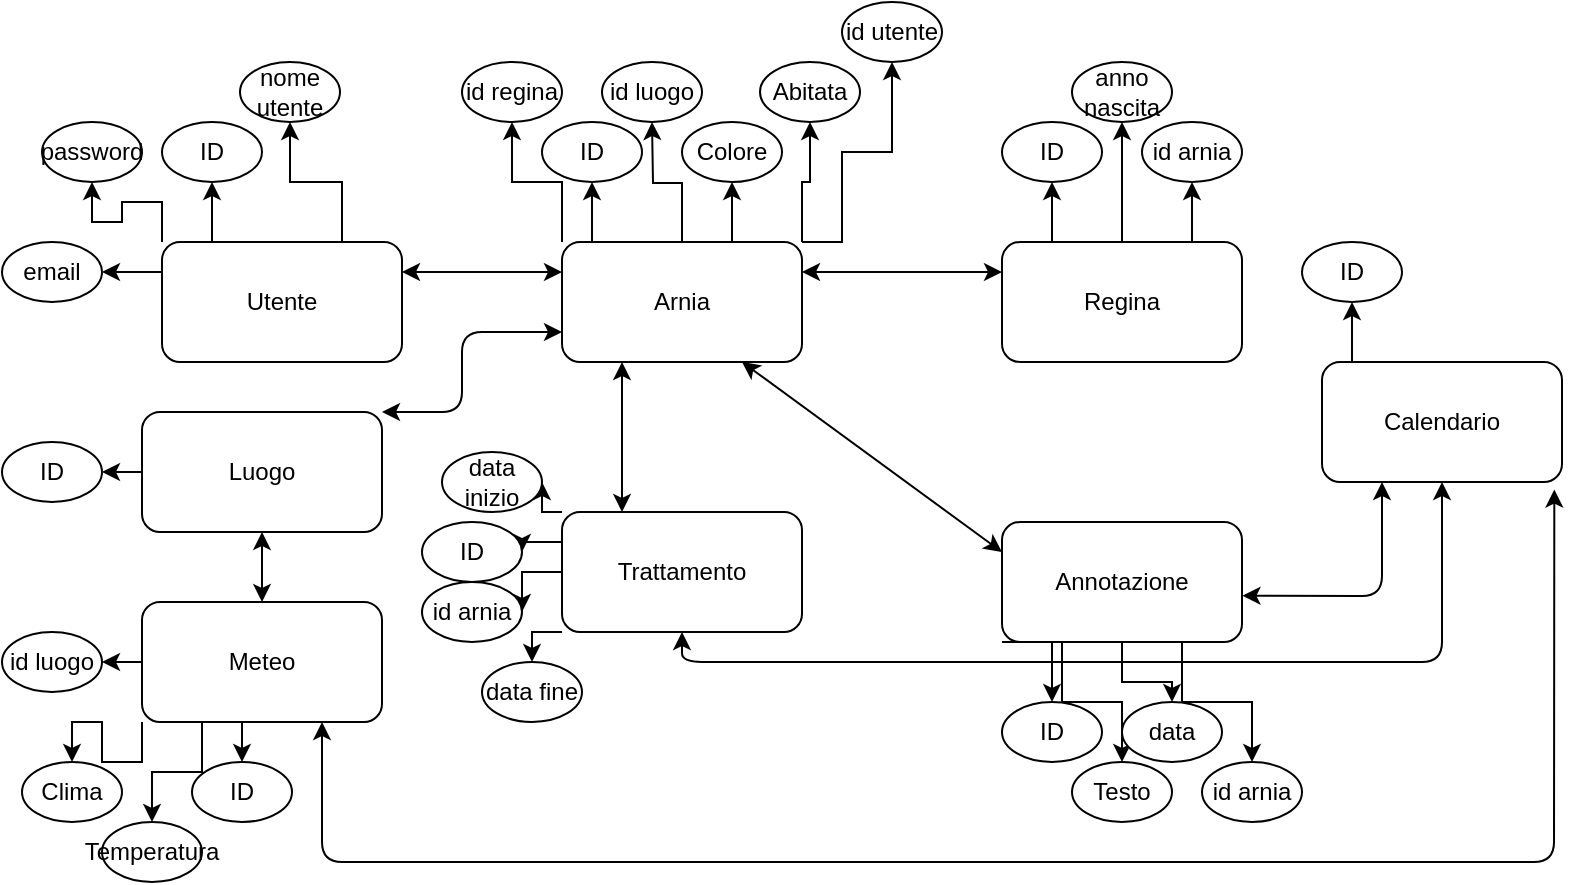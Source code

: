 <mxfile version="13.7.2" type="device"><diagram id="zXTxcys5lkVCWp7CVWmj" name="Page-1"><mxGraphModel dx="938" dy="519" grid="1" gridSize="10" guides="1" tooltips="1" connect="1" arrows="1" fold="1" page="1" pageScale="1" pageWidth="827" pageHeight="1169" math="0" shadow="0"><root><mxCell id="0"/><mxCell id="1" parent="0"/><mxCell id="pChgA1YBvMsy6elMKA0o-26" style="edgeStyle=orthogonalEdgeStyle;rounded=0;orthogonalLoop=1;jettySize=auto;html=1;exitX=0.75;exitY=1;exitDx=0;exitDy=0;entryX=0.5;entryY=1;entryDx=0;entryDy=0;" parent="1" source="pChgA1YBvMsy6elMKA0o-1" target="pChgA1YBvMsy6elMKA0o-24" edge="1"><mxGeometry relative="1" as="geometry"/></mxCell><mxCell id="pChgA1YBvMsy6elMKA0o-28" style="edgeStyle=orthogonalEdgeStyle;rounded=0;orthogonalLoop=1;jettySize=auto;html=1;exitX=0.25;exitY=1;exitDx=0;exitDy=0;entryX=0.5;entryY=1;entryDx=0;entryDy=0;" parent="1" source="pChgA1YBvMsy6elMKA0o-1" target="pChgA1YBvMsy6elMKA0o-27" edge="1"><mxGeometry relative="1" as="geometry"/></mxCell><mxCell id="pChgA1YBvMsy6elMKA0o-31" style="edgeStyle=orthogonalEdgeStyle;rounded=0;orthogonalLoop=1;jettySize=auto;html=1;exitX=1;exitY=1;exitDx=0;exitDy=0;entryX=0.5;entryY=1;entryDx=0;entryDy=0;" parent="1" source="pChgA1YBvMsy6elMKA0o-1" target="pChgA1YBvMsy6elMKA0o-30" edge="1"><mxGeometry relative="1" as="geometry"/></mxCell><mxCell id="pChgA1YBvMsy6elMKA0o-71" style="edgeStyle=orthogonalEdgeStyle;rounded=0;orthogonalLoop=1;jettySize=auto;html=1;exitX=1;exitY=0.75;exitDx=0;exitDy=0;entryX=1;entryY=0.5;entryDx=0;entryDy=0;" parent="1" source="pChgA1YBvMsy6elMKA0o-1" target="pChgA1YBvMsy6elMKA0o-70" edge="1"><mxGeometry relative="1" as="geometry"/></mxCell><mxCell id="pChgA1YBvMsy6elMKA0o-1" value="Utente" style="rounded=1;whiteSpace=wrap;html=1;direction=west;" parent="1" vertex="1"><mxGeometry x="90" y="160" width="120" height="60" as="geometry"/></mxCell><mxCell id="pChgA1YBvMsy6elMKA0o-37" style="edgeStyle=orthogonalEdgeStyle;rounded=0;orthogonalLoop=1;jettySize=auto;html=1;exitX=0.25;exitY=0;exitDx=0;exitDy=0;entryX=0.5;entryY=1;entryDx=0;entryDy=0;" parent="1" source="pChgA1YBvMsy6elMKA0o-2" target="pChgA1YBvMsy6elMKA0o-35" edge="1"><mxGeometry relative="1" as="geometry"/></mxCell><mxCell id="pChgA1YBvMsy6elMKA0o-39" style="edgeStyle=orthogonalEdgeStyle;rounded=0;orthogonalLoop=1;jettySize=auto;html=1;exitX=0.5;exitY=0;exitDx=0;exitDy=0;entryX=0.5;entryY=1;entryDx=0;entryDy=0;" parent="1" source="pChgA1YBvMsy6elMKA0o-2" edge="1"><mxGeometry relative="1" as="geometry"><mxPoint x="335" y="100" as="targetPoint"/></mxGeometry></mxCell><mxCell id="pChgA1YBvMsy6elMKA0o-42" style="edgeStyle=orthogonalEdgeStyle;rounded=0;orthogonalLoop=1;jettySize=auto;html=1;exitX=0.75;exitY=0;exitDx=0;exitDy=0;entryX=0.5;entryY=1;entryDx=0;entryDy=0;" parent="1" source="pChgA1YBvMsy6elMKA0o-2" target="pChgA1YBvMsy6elMKA0o-40" edge="1"><mxGeometry relative="1" as="geometry"/></mxCell><mxCell id="pChgA1YBvMsy6elMKA0o-45" style="edgeStyle=orthogonalEdgeStyle;rounded=0;orthogonalLoop=1;jettySize=auto;html=1;exitX=1;exitY=0;exitDx=0;exitDy=0;entryX=0.5;entryY=1;entryDx=0;entryDy=0;" parent="1" source="pChgA1YBvMsy6elMKA0o-2" target="pChgA1YBvMsy6elMKA0o-43" edge="1"><mxGeometry relative="1" as="geometry"/></mxCell><mxCell id="pChgA1YBvMsy6elMKA0o-56" style="edgeStyle=orthogonalEdgeStyle;rounded=0;orthogonalLoop=1;jettySize=auto;html=1;exitX=0;exitY=0;exitDx=0;exitDy=0;entryX=0.5;entryY=1;entryDx=0;entryDy=0;" parent="1" source="pChgA1YBvMsy6elMKA0o-2" target="pChgA1YBvMsy6elMKA0o-54" edge="1"><mxGeometry relative="1" as="geometry"/></mxCell><mxCell id="pChgA1YBvMsy6elMKA0o-58" style="edgeStyle=orthogonalEdgeStyle;rounded=0;orthogonalLoop=1;jettySize=auto;html=1;exitX=1;exitY=0;exitDx=0;exitDy=0;" parent="1" source="pChgA1YBvMsy6elMKA0o-2" target="pChgA1YBvMsy6elMKA0o-57" edge="1"><mxGeometry relative="1" as="geometry"><Array as="points"><mxPoint x="430" y="160"/><mxPoint x="430" y="115"/><mxPoint x="455" y="115"/></Array></mxGeometry></mxCell><mxCell id="pChgA1YBvMsy6elMKA0o-2" value="Arnia" style="rounded=1;whiteSpace=wrap;html=1;direction=east;" parent="1" vertex="1"><mxGeometry x="290" y="160" width="120" height="60" as="geometry"/></mxCell><mxCell id="pChgA1YBvMsy6elMKA0o-48" style="edgeStyle=orthogonalEdgeStyle;rounded=0;orthogonalLoop=1;jettySize=auto;html=1;exitX=0.25;exitY=0;exitDx=0;exitDy=0;entryX=0.5;entryY=1;entryDx=0;entryDy=0;" parent="1" source="pChgA1YBvMsy6elMKA0o-3" target="pChgA1YBvMsy6elMKA0o-47" edge="1"><mxGeometry relative="1" as="geometry"/></mxCell><mxCell id="pChgA1YBvMsy6elMKA0o-51" style="edgeStyle=orthogonalEdgeStyle;rounded=0;orthogonalLoop=1;jettySize=auto;html=1;exitX=0.5;exitY=0;exitDx=0;exitDy=0;entryX=0.5;entryY=1;entryDx=0;entryDy=0;" parent="1" source="pChgA1YBvMsy6elMKA0o-3" target="pChgA1YBvMsy6elMKA0o-50" edge="1"><mxGeometry relative="1" as="geometry"/></mxCell><mxCell id="pChgA1YBvMsy6elMKA0o-53" style="edgeStyle=orthogonalEdgeStyle;rounded=0;orthogonalLoop=1;jettySize=auto;html=1;exitX=0.75;exitY=0;exitDx=0;exitDy=0;entryX=0.5;entryY=1;entryDx=0;entryDy=0;" parent="1" source="pChgA1YBvMsy6elMKA0o-3" target="pChgA1YBvMsy6elMKA0o-52" edge="1"><mxGeometry relative="1" as="geometry"/></mxCell><mxCell id="pChgA1YBvMsy6elMKA0o-3" value="Regina" style="rounded=1;whiteSpace=wrap;html=1;" parent="1" vertex="1"><mxGeometry x="510" y="160" width="120" height="60" as="geometry"/></mxCell><mxCell id="pChgA1YBvMsy6elMKA0o-61" style="edgeStyle=orthogonalEdgeStyle;rounded=0;orthogonalLoop=1;jettySize=auto;html=1;exitX=0;exitY=1;exitDx=0;exitDy=0;entryX=0.5;entryY=0;entryDx=0;entryDy=0;" parent="1" source="pChgA1YBvMsy6elMKA0o-4" target="pChgA1YBvMsy6elMKA0o-59" edge="1"><mxGeometry relative="1" as="geometry"/></mxCell><mxCell id="pChgA1YBvMsy6elMKA0o-64" style="edgeStyle=orthogonalEdgeStyle;rounded=0;orthogonalLoop=1;jettySize=auto;html=1;exitX=0.25;exitY=1;exitDx=0;exitDy=0;entryX=0.5;entryY=0;entryDx=0;entryDy=0;" parent="1" source="pChgA1YBvMsy6elMKA0o-4" target="pChgA1YBvMsy6elMKA0o-62" edge="1"><mxGeometry relative="1" as="geometry"/></mxCell><mxCell id="pChgA1YBvMsy6elMKA0o-66" style="edgeStyle=orthogonalEdgeStyle;rounded=0;orthogonalLoop=1;jettySize=auto;html=1;exitX=0.5;exitY=1;exitDx=0;exitDy=0;" parent="1" source="pChgA1YBvMsy6elMKA0o-4" target="pChgA1YBvMsy6elMKA0o-65" edge="1"><mxGeometry relative="1" as="geometry"/></mxCell><mxCell id="pChgA1YBvMsy6elMKA0o-69" style="edgeStyle=orthogonalEdgeStyle;rounded=0;orthogonalLoop=1;jettySize=auto;html=1;exitX=0.75;exitY=1;exitDx=0;exitDy=0;entryX=0.5;entryY=0;entryDx=0;entryDy=0;" parent="1" source="pChgA1YBvMsy6elMKA0o-4" target="pChgA1YBvMsy6elMKA0o-68" edge="1"><mxGeometry relative="1" as="geometry"/></mxCell><mxCell id="pChgA1YBvMsy6elMKA0o-4" value="Annotazione" style="rounded=1;whiteSpace=wrap;html=1;" parent="1" vertex="1"><mxGeometry x="510" y="300" width="120" height="60" as="geometry"/></mxCell><mxCell id="pChgA1YBvMsy6elMKA0o-77" style="edgeStyle=orthogonalEdgeStyle;rounded=0;orthogonalLoop=1;jettySize=auto;html=1;exitX=0.5;exitY=1;exitDx=0;exitDy=0;entryX=0.5;entryY=0;entryDx=0;entryDy=0;" parent="1" source="pChgA1YBvMsy6elMKA0o-5" target="pChgA1YBvMsy6elMKA0o-76" edge="1"><mxGeometry relative="1" as="geometry"/></mxCell><mxCell id="pChgA1YBvMsy6elMKA0o-80" style="edgeStyle=orthogonalEdgeStyle;rounded=0;orthogonalLoop=1;jettySize=auto;html=1;exitX=0.25;exitY=1;exitDx=0;exitDy=0;entryX=0.5;entryY=0;entryDx=0;entryDy=0;" parent="1" source="pChgA1YBvMsy6elMKA0o-5" target="pChgA1YBvMsy6elMKA0o-78" edge="1"><mxGeometry relative="1" as="geometry"/></mxCell><mxCell id="pChgA1YBvMsy6elMKA0o-82" style="edgeStyle=orthogonalEdgeStyle;rounded=0;orthogonalLoop=1;jettySize=auto;html=1;exitX=0;exitY=1;exitDx=0;exitDy=0;entryX=0.5;entryY=0;entryDx=0;entryDy=0;" parent="1" source="pChgA1YBvMsy6elMKA0o-5" target="pChgA1YBvMsy6elMKA0o-81" edge="1"><mxGeometry relative="1" as="geometry"/></mxCell><mxCell id="pChgA1YBvMsy6elMKA0o-142" style="edgeStyle=orthogonalEdgeStyle;rounded=0;orthogonalLoop=1;jettySize=auto;html=1;exitX=0;exitY=0.5;exitDx=0;exitDy=0;entryX=1;entryY=0.5;entryDx=0;entryDy=0;" parent="1" source="pChgA1YBvMsy6elMKA0o-5" target="pChgA1YBvMsy6elMKA0o-141" edge="1"><mxGeometry relative="1" as="geometry"/></mxCell><mxCell id="pChgA1YBvMsy6elMKA0o-5" value="Meteo" style="rounded=1;whiteSpace=wrap;html=1;" parent="1" vertex="1"><mxGeometry x="80" y="340" width="120" height="60" as="geometry"/></mxCell><mxCell id="pChgA1YBvMsy6elMKA0o-125" style="edgeStyle=orthogonalEdgeStyle;rounded=0;orthogonalLoop=1;jettySize=auto;html=1;exitX=0;exitY=0.25;exitDx=0;exitDy=0;entryX=1;entryY=0.5;entryDx=0;entryDy=0;" parent="1" source="pChgA1YBvMsy6elMKA0o-6" target="pChgA1YBvMsy6elMKA0o-124" edge="1"><mxGeometry relative="1" as="geometry"/></mxCell><mxCell id="pChgA1YBvMsy6elMKA0o-127" style="edgeStyle=orthogonalEdgeStyle;rounded=0;orthogonalLoop=1;jettySize=auto;html=1;exitX=0;exitY=0.5;exitDx=0;exitDy=0;entryX=1;entryY=0.5;entryDx=0;entryDy=0;" parent="1" source="pChgA1YBvMsy6elMKA0o-6" target="pChgA1YBvMsy6elMKA0o-126" edge="1"><mxGeometry relative="1" as="geometry"/></mxCell><mxCell id="pChgA1YBvMsy6elMKA0o-129" style="edgeStyle=orthogonalEdgeStyle;rounded=0;orthogonalLoop=1;jettySize=auto;html=1;exitX=0;exitY=0;exitDx=0;exitDy=0;entryX=1;entryY=0.5;entryDx=0;entryDy=0;" parent="1" source="pChgA1YBvMsy6elMKA0o-6" target="pChgA1YBvMsy6elMKA0o-128" edge="1"><mxGeometry relative="1" as="geometry"/></mxCell><mxCell id="pChgA1YBvMsy6elMKA0o-131" style="edgeStyle=orthogonalEdgeStyle;rounded=0;orthogonalLoop=1;jettySize=auto;html=1;exitX=0;exitY=1;exitDx=0;exitDy=0;entryX=0.5;entryY=0;entryDx=0;entryDy=0;" parent="1" source="pChgA1YBvMsy6elMKA0o-6" target="pChgA1YBvMsy6elMKA0o-130" edge="1"><mxGeometry relative="1" as="geometry"/></mxCell><mxCell id="pChgA1YBvMsy6elMKA0o-6" value="Trattamento" style="rounded=1;whiteSpace=wrap;html=1;" parent="1" vertex="1"><mxGeometry x="290" y="295" width="120" height="60" as="geometry"/></mxCell><mxCell id="pChgA1YBvMsy6elMKA0o-143" style="edgeStyle=orthogonalEdgeStyle;rounded=0;orthogonalLoop=1;jettySize=auto;html=1;exitX=0.25;exitY=0;exitDx=0;exitDy=0;entryX=0.5;entryY=1;entryDx=0;entryDy=0;" parent="1" source="pChgA1YBvMsy6elMKA0o-7" target="pChgA1YBvMsy6elMKA0o-74" edge="1"><mxGeometry relative="1" as="geometry"/></mxCell><mxCell id="pChgA1YBvMsy6elMKA0o-7" value="Calendario" style="rounded=1;whiteSpace=wrap;html=1;" parent="1" vertex="1"><mxGeometry x="670" y="220" width="120" height="60" as="geometry"/></mxCell><mxCell id="pChgA1YBvMsy6elMKA0o-24" value="ID" style="ellipse;whiteSpace=wrap;html=1;" parent="1" vertex="1"><mxGeometry x="90" y="100" width="50" height="30" as="geometry"/></mxCell><mxCell id="pChgA1YBvMsy6elMKA0o-27" value="nome utente" style="ellipse;whiteSpace=wrap;html=1;" parent="1" vertex="1"><mxGeometry x="129" y="70" width="50" height="30" as="geometry"/></mxCell><mxCell id="pChgA1YBvMsy6elMKA0o-30" value="password" style="ellipse;whiteSpace=wrap;html=1;" parent="1" vertex="1"><mxGeometry x="30" y="100" width="50" height="30" as="geometry"/></mxCell><mxCell id="pChgA1YBvMsy6elMKA0o-35" value="ID" style="ellipse;whiteSpace=wrap;html=1;" parent="1" vertex="1"><mxGeometry x="280" y="100" width="50" height="30" as="geometry"/></mxCell><mxCell id="pChgA1YBvMsy6elMKA0o-40" value="Colore" style="ellipse;whiteSpace=wrap;html=1;" parent="1" vertex="1"><mxGeometry x="350" y="100" width="50" height="30" as="geometry"/></mxCell><mxCell id="pChgA1YBvMsy6elMKA0o-43" value="Abitata" style="ellipse;whiteSpace=wrap;html=1;" parent="1" vertex="1"><mxGeometry x="389" y="70" width="50" height="30" as="geometry"/></mxCell><mxCell id="pChgA1YBvMsy6elMKA0o-47" value="ID" style="ellipse;whiteSpace=wrap;html=1;" parent="1" vertex="1"><mxGeometry x="510" y="100" width="50" height="30" as="geometry"/></mxCell><mxCell id="pChgA1YBvMsy6elMKA0o-50" value="anno&lt;br&gt;nascita" style="ellipse;whiteSpace=wrap;html=1;" parent="1" vertex="1"><mxGeometry x="545" y="70" width="50" height="30" as="geometry"/></mxCell><mxCell id="pChgA1YBvMsy6elMKA0o-52" value="id arnia" style="ellipse;whiteSpace=wrap;html=1;" parent="1" vertex="1"><mxGeometry x="580" y="100" width="50" height="30" as="geometry"/></mxCell><mxCell id="pChgA1YBvMsy6elMKA0o-54" value="id regina" style="ellipse;whiteSpace=wrap;html=1;" parent="1" vertex="1"><mxGeometry x="240" y="70" width="50" height="30" as="geometry"/></mxCell><mxCell id="pChgA1YBvMsy6elMKA0o-57" value="id utente" style="ellipse;whiteSpace=wrap;html=1;" parent="1" vertex="1"><mxGeometry x="430" y="40" width="50" height="30" as="geometry"/></mxCell><mxCell id="pChgA1YBvMsy6elMKA0o-59" value="ID" style="ellipse;whiteSpace=wrap;html=1;" parent="1" vertex="1"><mxGeometry x="510" y="390" width="50" height="30" as="geometry"/></mxCell><mxCell id="pChgA1YBvMsy6elMKA0o-62" value="Testo" style="ellipse;whiteSpace=wrap;html=1;" parent="1" vertex="1"><mxGeometry x="545" y="420" width="50" height="30" as="geometry"/></mxCell><mxCell id="pChgA1YBvMsy6elMKA0o-65" value="data" style="ellipse;whiteSpace=wrap;html=1;" parent="1" vertex="1"><mxGeometry x="570" y="390" width="50" height="30" as="geometry"/></mxCell><mxCell id="pChgA1YBvMsy6elMKA0o-68" value="id arnia" style="ellipse;whiteSpace=wrap;html=1;" parent="1" vertex="1"><mxGeometry x="610" y="420" width="50" height="30" as="geometry"/></mxCell><mxCell id="pChgA1YBvMsy6elMKA0o-70" value="email" style="ellipse;whiteSpace=wrap;html=1;" parent="1" vertex="1"><mxGeometry x="10" y="160" width="50" height="30" as="geometry"/></mxCell><mxCell id="pChgA1YBvMsy6elMKA0o-74" value="ID" style="ellipse;whiteSpace=wrap;html=1;" parent="1" vertex="1"><mxGeometry x="660" y="160" width="50" height="30" as="geometry"/></mxCell><mxCell id="pChgA1YBvMsy6elMKA0o-76" value="ID" style="ellipse;whiteSpace=wrap;html=1;" parent="1" vertex="1"><mxGeometry x="105" y="420" width="50" height="30" as="geometry"/></mxCell><mxCell id="pChgA1YBvMsy6elMKA0o-78" value="Temperatura" style="ellipse;whiteSpace=wrap;html=1;" parent="1" vertex="1"><mxGeometry x="60" y="450" width="50" height="30" as="geometry"/></mxCell><mxCell id="pChgA1YBvMsy6elMKA0o-81" value="Clima" style="ellipse;whiteSpace=wrap;html=1;" parent="1" vertex="1"><mxGeometry x="20" y="420" width="50" height="30" as="geometry"/></mxCell><mxCell id="pChgA1YBvMsy6elMKA0o-124" value="ID" style="ellipse;whiteSpace=wrap;html=1;" parent="1" vertex="1"><mxGeometry x="220" y="300" width="50" height="30" as="geometry"/></mxCell><mxCell id="pChgA1YBvMsy6elMKA0o-126" value="id arnia" style="ellipse;whiteSpace=wrap;html=1;" parent="1" vertex="1"><mxGeometry x="220" y="330" width="50" height="30" as="geometry"/></mxCell><mxCell id="pChgA1YBvMsy6elMKA0o-128" value="data inizio" style="ellipse;whiteSpace=wrap;html=1;" parent="1" vertex="1"><mxGeometry x="230" y="265" width="50" height="30" as="geometry"/></mxCell><mxCell id="pChgA1YBvMsy6elMKA0o-130" value="data fine" style="ellipse;whiteSpace=wrap;html=1;" parent="1" vertex="1"><mxGeometry x="250" y="370" width="50" height="30" as="geometry"/></mxCell><mxCell id="5zWUd3jq1WB3lHq-WT2Y-2" style="edgeStyle=orthogonalEdgeStyle;rounded=0;orthogonalLoop=1;jettySize=auto;html=1;exitX=0;exitY=0.5;exitDx=0;exitDy=0;entryX=1;entryY=0.5;entryDx=0;entryDy=0;" edge="1" parent="1" source="pChgA1YBvMsy6elMKA0o-133" target="pChgA1YBvMsy6elMKA0o-138"><mxGeometry relative="1" as="geometry"/></mxCell><mxCell id="pChgA1YBvMsy6elMKA0o-133" value="Luogo" style="rounded=1;whiteSpace=wrap;html=1;" parent="1" vertex="1"><mxGeometry x="80" y="245" width="120" height="60" as="geometry"/></mxCell><mxCell id="pChgA1YBvMsy6elMKA0o-134" value="id luogo" style="ellipse;whiteSpace=wrap;html=1;" parent="1" vertex="1"><mxGeometry x="310" y="70" width="50" height="30" as="geometry"/></mxCell><mxCell id="pChgA1YBvMsy6elMKA0o-138" value="ID" style="ellipse;whiteSpace=wrap;html=1;" parent="1" vertex="1"><mxGeometry x="10" y="260" width="50" height="30" as="geometry"/></mxCell><mxCell id="pChgA1YBvMsy6elMKA0o-141" value="id luogo" style="ellipse;whiteSpace=wrap;html=1;" parent="1" vertex="1"><mxGeometry x="10" y="355" width="50" height="30" as="geometry"/></mxCell><mxCell id="5zWUd3jq1WB3lHq-WT2Y-5" value="" style="endArrow=classic;startArrow=classic;html=1;entryX=0;entryY=0.25;entryDx=0;entryDy=0;exitX=0;exitY=0.75;exitDx=0;exitDy=0;" edge="1" parent="1" source="pChgA1YBvMsy6elMKA0o-1" target="pChgA1YBvMsy6elMKA0o-2"><mxGeometry width="50" height="50" relative="1" as="geometry"><mxPoint x="230" y="190" as="sourcePoint"/><mxPoint x="270" y="170" as="targetPoint"/><Array as="points"/></mxGeometry></mxCell><mxCell id="5zWUd3jq1WB3lHq-WT2Y-8" value="" style="endArrow=classic;startArrow=classic;html=1;entryX=0;entryY=0.25;entryDx=0;entryDy=0;exitX=1;exitY=0.25;exitDx=0;exitDy=0;" edge="1" parent="1" source="pChgA1YBvMsy6elMKA0o-2" target="pChgA1YBvMsy6elMKA0o-3"><mxGeometry width="50" height="50" relative="1" as="geometry"><mxPoint x="220" y="200" as="sourcePoint"/><mxPoint x="300" y="185" as="targetPoint"/><Array as="points"/></mxGeometry></mxCell><mxCell id="5zWUd3jq1WB3lHq-WT2Y-9" value="" style="endArrow=classic;startArrow=classic;html=1;entryX=0;entryY=0.25;entryDx=0;entryDy=0;exitX=0.75;exitY=1;exitDx=0;exitDy=0;" edge="1" parent="1" source="pChgA1YBvMsy6elMKA0o-2" target="pChgA1YBvMsy6elMKA0o-4"><mxGeometry width="50" height="50" relative="1" as="geometry"><mxPoint x="420" y="185" as="sourcePoint"/><mxPoint x="520" y="185" as="targetPoint"/><Array as="points"/></mxGeometry></mxCell><mxCell id="5zWUd3jq1WB3lHq-WT2Y-10" value="" style="endArrow=classic;startArrow=classic;html=1;entryX=1;entryY=0;entryDx=0;entryDy=0;exitX=0;exitY=0.75;exitDx=0;exitDy=0;" edge="1" parent="1" source="pChgA1YBvMsy6elMKA0o-2" target="pChgA1YBvMsy6elMKA0o-133"><mxGeometry width="50" height="50" relative="1" as="geometry"><mxPoint x="320" y="235" as="sourcePoint"/><mxPoint x="450" y="330" as="targetPoint"/><Array as="points"><mxPoint x="240" y="205"/><mxPoint x="240" y="245"/></Array></mxGeometry></mxCell><mxCell id="5zWUd3jq1WB3lHq-WT2Y-13" value="" style="endArrow=classic;startArrow=classic;html=1;entryX=0.5;entryY=0;entryDx=0;entryDy=0;exitX=0.5;exitY=1;exitDx=0;exitDy=0;" edge="1" parent="1" source="pChgA1YBvMsy6elMKA0o-133" target="pChgA1YBvMsy6elMKA0o-5"><mxGeometry width="50" height="50" relative="1" as="geometry"><mxPoint x="430" y="195" as="sourcePoint"/><mxPoint x="530" y="195" as="targetPoint"/><Array as="points"/></mxGeometry></mxCell><mxCell id="5zWUd3jq1WB3lHq-WT2Y-14" value="" style="endArrow=classic;startArrow=classic;html=1;entryX=0.968;entryY=1.063;entryDx=0;entryDy=0;exitX=0.75;exitY=1;exitDx=0;exitDy=0;entryPerimeter=0;" edge="1" parent="1" source="pChgA1YBvMsy6elMKA0o-5" target="pChgA1YBvMsy6elMKA0o-7"><mxGeometry width="50" height="50" relative="1" as="geometry"><mxPoint x="440" y="205" as="sourcePoint"/><mxPoint x="540" y="205" as="targetPoint"/><Array as="points"><mxPoint x="170" y="470"/><mxPoint x="510" y="470"/><mxPoint x="786" y="470"/></Array></mxGeometry></mxCell><mxCell id="5zWUd3jq1WB3lHq-WT2Y-17" value="" style="endArrow=classic;startArrow=classic;html=1;exitX=1.002;exitY=0.614;exitDx=0;exitDy=0;exitPerimeter=0;entryX=0.25;entryY=1;entryDx=0;entryDy=0;" edge="1" parent="1" source="pChgA1YBvMsy6elMKA0o-4" target="pChgA1YBvMsy6elMKA0o-7"><mxGeometry width="50" height="50" relative="1" as="geometry"><mxPoint x="420" y="185" as="sourcePoint"/><mxPoint x="730" y="280" as="targetPoint"/><Array as="points"><mxPoint x="700" y="337"/></Array></mxGeometry></mxCell><mxCell id="5zWUd3jq1WB3lHq-WT2Y-18" value="" style="endArrow=classic;startArrow=classic;html=1;entryX=0.25;entryY=0;entryDx=0;entryDy=0;exitX=0.25;exitY=1;exitDx=0;exitDy=0;" edge="1" parent="1" source="pChgA1YBvMsy6elMKA0o-2" target="pChgA1YBvMsy6elMKA0o-6"><mxGeometry width="50" height="50" relative="1" as="geometry"><mxPoint x="300" y="215" as="sourcePoint"/><mxPoint x="210" y="255" as="targetPoint"/><Array as="points"/></mxGeometry></mxCell><mxCell id="5zWUd3jq1WB3lHq-WT2Y-19" value="" style="endArrow=classic;startArrow=classic;html=1;entryX=0.5;entryY=1;entryDx=0;entryDy=0;exitX=0.5;exitY=1;exitDx=0;exitDy=0;" edge="1" parent="1" source="pChgA1YBvMsy6elMKA0o-7" target="pChgA1YBvMsy6elMKA0o-6"><mxGeometry width="50" height="50" relative="1" as="geometry"><mxPoint x="754" y="282" as="sourcePoint"/><mxPoint x="220" y="265" as="targetPoint"/><Array as="points"><mxPoint x="730" y="370"/><mxPoint x="350" y="370"/></Array></mxGeometry></mxCell></root></mxGraphModel></diagram></mxfile>